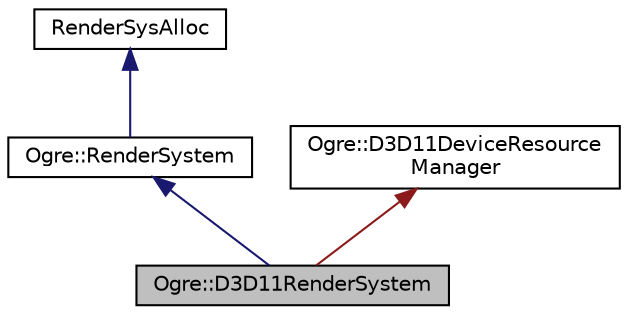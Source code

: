 digraph "Ogre::D3D11RenderSystem"
{
  bgcolor="transparent";
  edge [fontname="Helvetica",fontsize="10",labelfontname="Helvetica",labelfontsize="10"];
  node [fontname="Helvetica",fontsize="10",shape=record];
  Node0 [label="Ogre::D3D11RenderSystem",height=0.2,width=0.4,color="black", fillcolor="grey75", style="filled", fontcolor="black"];
  Node1 -> Node0 [dir="back",color="midnightblue",fontsize="10",style="solid",fontname="Helvetica"];
  Node1 [label="Ogre::RenderSystem",height=0.2,width=0.4,color="black",URL="$class_ogre_1_1_render_system.html",tooltip="Defines the functionality of a 3D API. "];
  Node2 -> Node1 [dir="back",color="midnightblue",fontsize="10",style="solid",fontname="Helvetica"];
  Node2 [label="RenderSysAlloc",height=0.2,width=0.4,color="black",URL="$class_ogre_1_1_allocated_object.html"];
  Node3 -> Node0 [dir="back",color="firebrick4",fontsize="10",style="solid",fontname="Helvetica"];
  Node3 [label="Ogre::D3D11DeviceResource\lManager",height=0.2,width=0.4,color="black",URL="$class_ogre_1_1_d3_d11_device_resource_manager.html",tooltip="Singleton that is used to propagate device state changed notifications. "];
}
